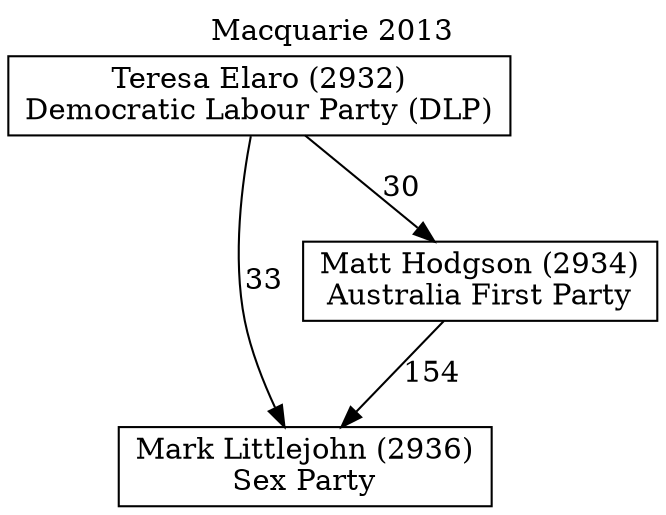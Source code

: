 // House preference flow
digraph "Mark Littlejohn (2936)_Macquarie_2013" {
	graph [label="Macquarie 2013" labelloc=t mclimit=10]
	node [shape=box]
	"Mark Littlejohn (2936)" [label="Mark Littlejohn (2936)
Sex Party"]
	"Matt Hodgson (2934)" [label="Matt Hodgson (2934)
Australia First Party"]
	"Teresa Elaro (2932)" [label="Teresa Elaro (2932)
Democratic Labour Party (DLP)"]
	"Matt Hodgson (2934)" -> "Mark Littlejohn (2936)" [label=154]
	"Teresa Elaro (2932)" -> "Matt Hodgson (2934)" [label=30]
	"Teresa Elaro (2932)" -> "Mark Littlejohn (2936)" [label=33]
}
